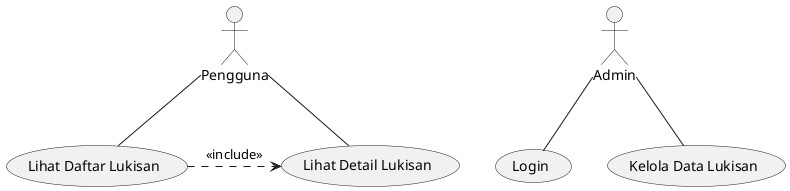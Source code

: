 @startuml
actor Admin
actor Pengguna

Pengguna -- (Lihat Daftar Lukisan)
Pengguna -- (Lihat Detail Lukisan)

Admin -- (Login)
Admin -- (Kelola Data Lukisan)

(Lihat Daftar Lukisan) .> (Lihat Detail Lukisan) : <<include>>
@enduml